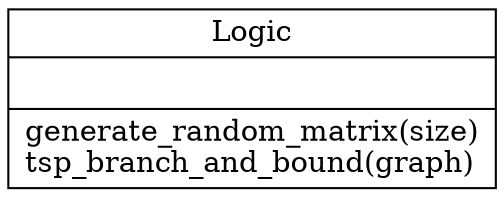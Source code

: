 digraph "classes" {
rankdir=BT
charset="utf-8"
"logic.Logic" [color="black", fontcolor="black", label=<{Logic|<br ALIGN="LEFT"/>|generate_random_matrix(size)<br ALIGN="LEFT"/>tsp_branch_and_bound(graph)<br ALIGN="LEFT"/>}>, shape="record", style="solid"];
}
